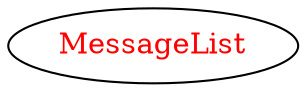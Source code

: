 digraph dependencyGraph {
 concentrate=true;
 ranksep="2.0";
 rankdir="LR"; 
 splines="ortho";
"MessageList" [fontcolor="red"];
}